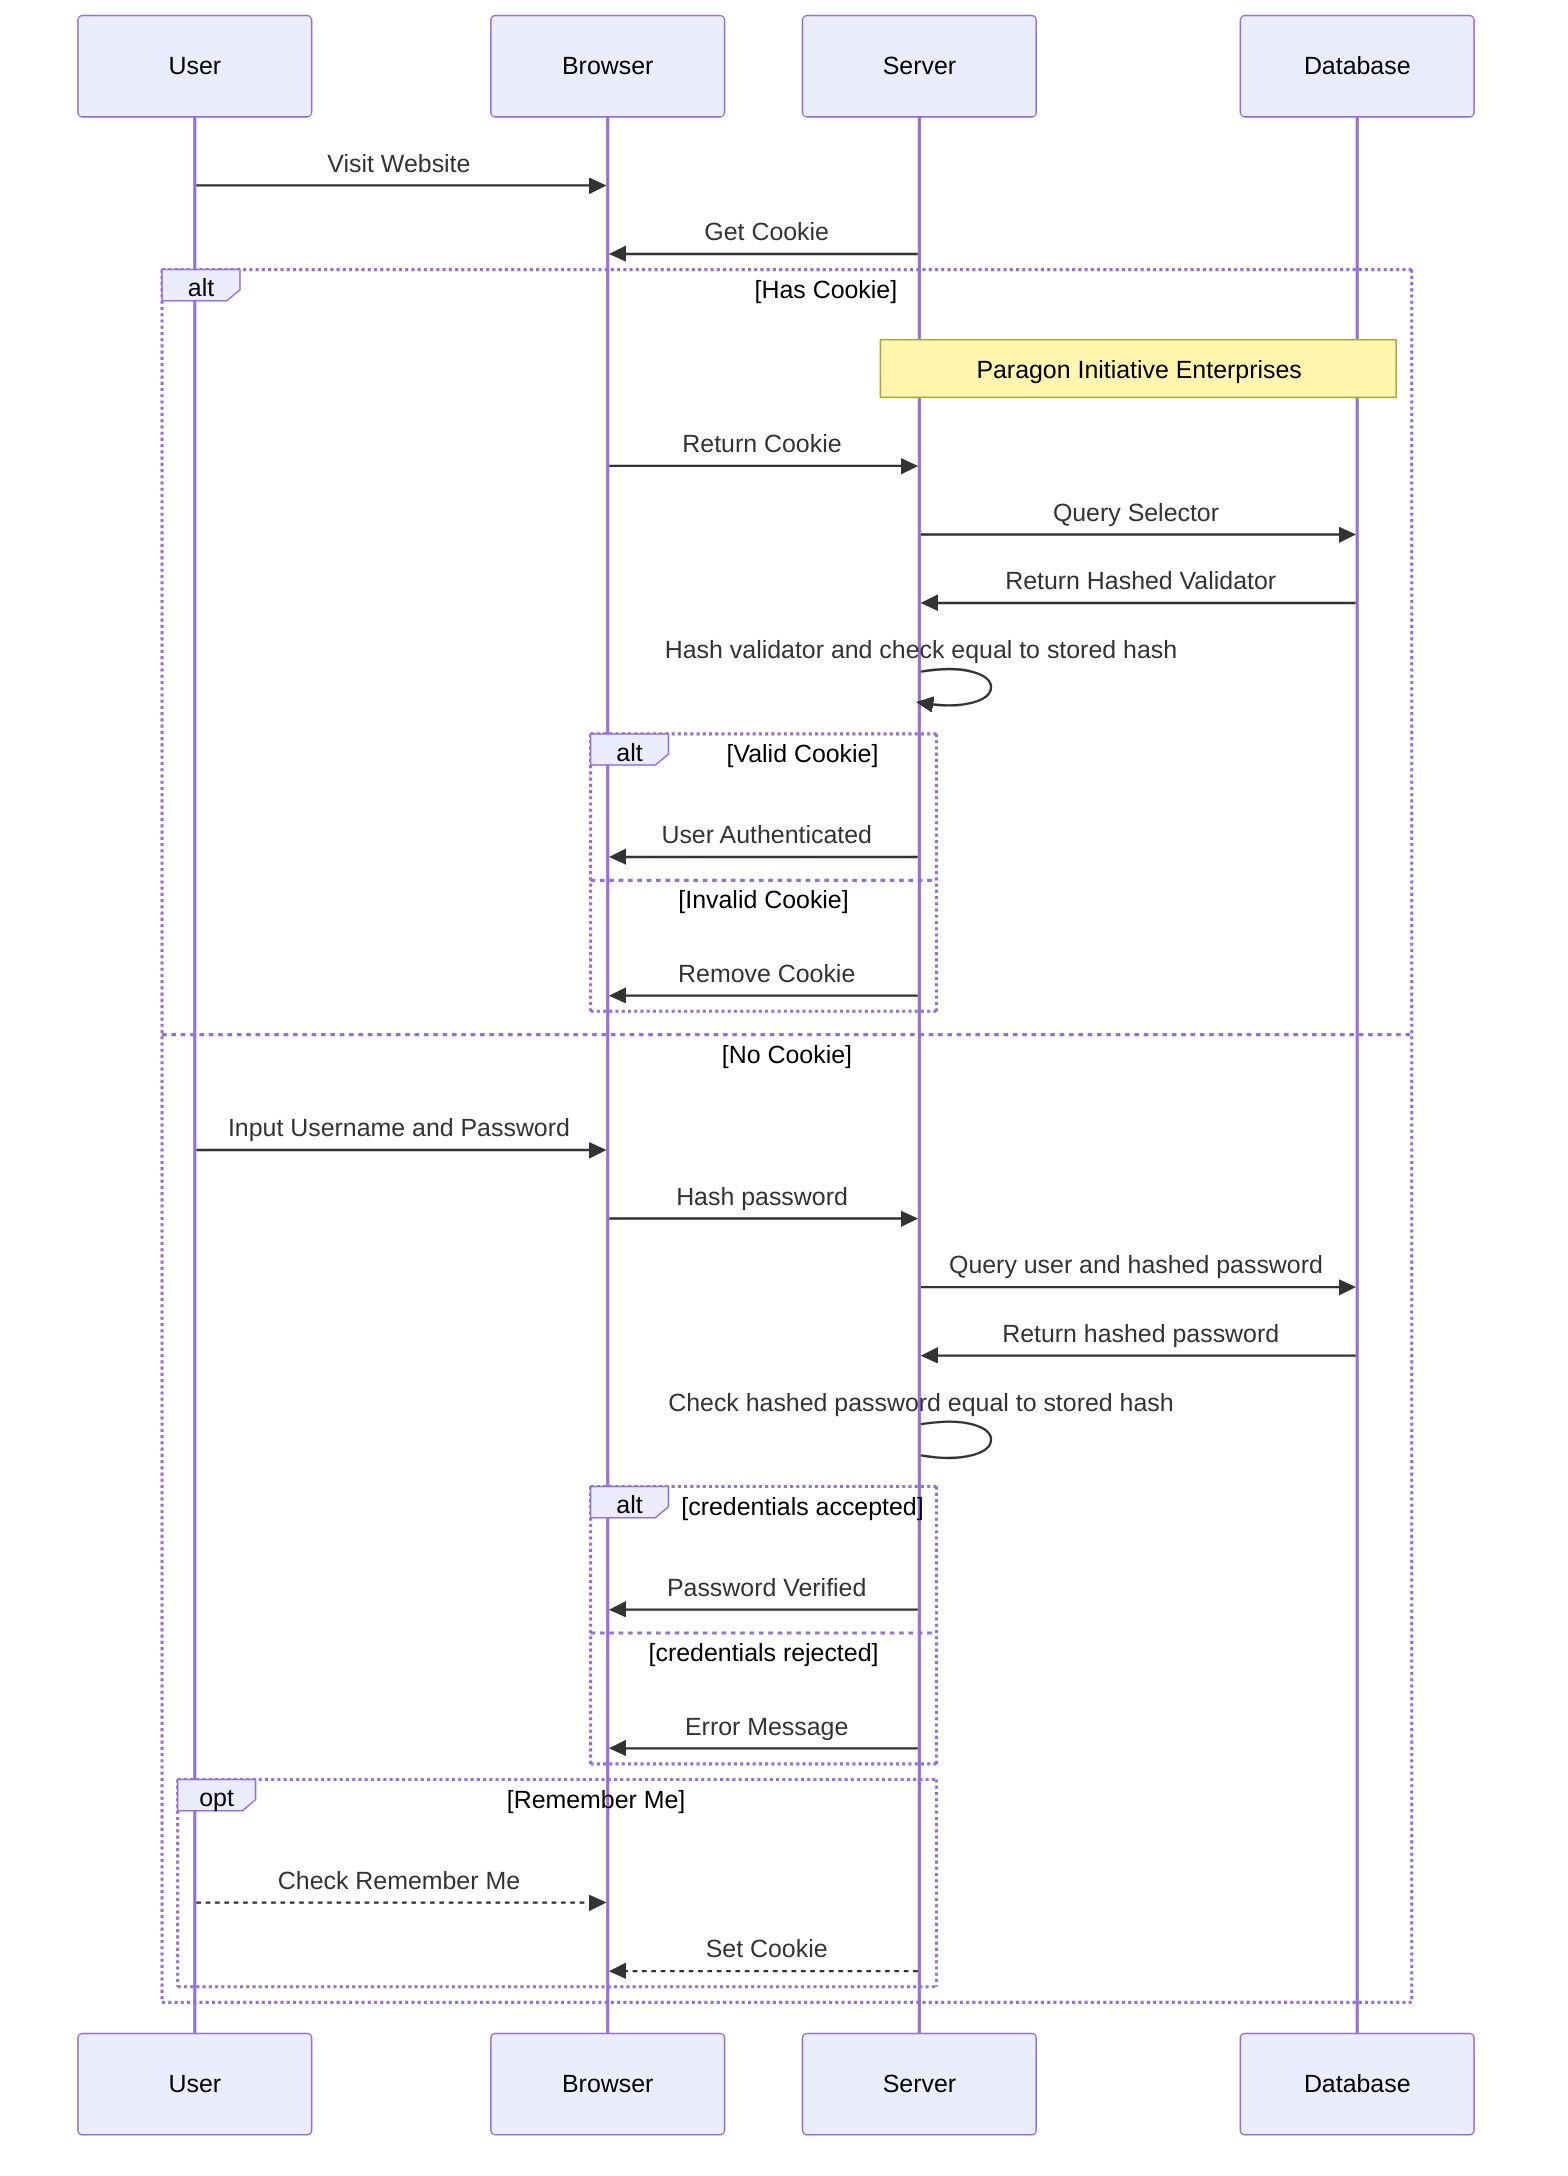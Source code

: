 sequenceDiagram
    User->>Browser: Visit Website
    Server->>Browser: Get Cookie
    alt Has Cookie
      Note over Server,Database: Paragon Initiative Enterprises
      Browser->>Server: Return Cookie
      Server->>Database: Query Selector
      Database->>Server: Return Hashed Validator
      Server->>Server: Hash validator and check equal to stored hash
      alt Valid Cookie
        Server->>Browser: User Authenticated
      else Invalid Cookie
        Server->>Browser: Remove Cookie
      end
    else No Cookie
      User->>Browser: Input Username and Password
      Browser->>Server: Hash password
      Server->>Database: Query user and hashed password
      Database->>Server: Return hashed password
      Server->Server: Check hashed password equal to stored hash
      alt credentials accepted
        Server->>Browser: Password Verified
      else credentials rejected
        Server->>Browser: Error Message
      end
      opt Remember Me
        User-->>Browser: Check Remember Me
        Server-->>Browser: Set Cookie
      end
    end